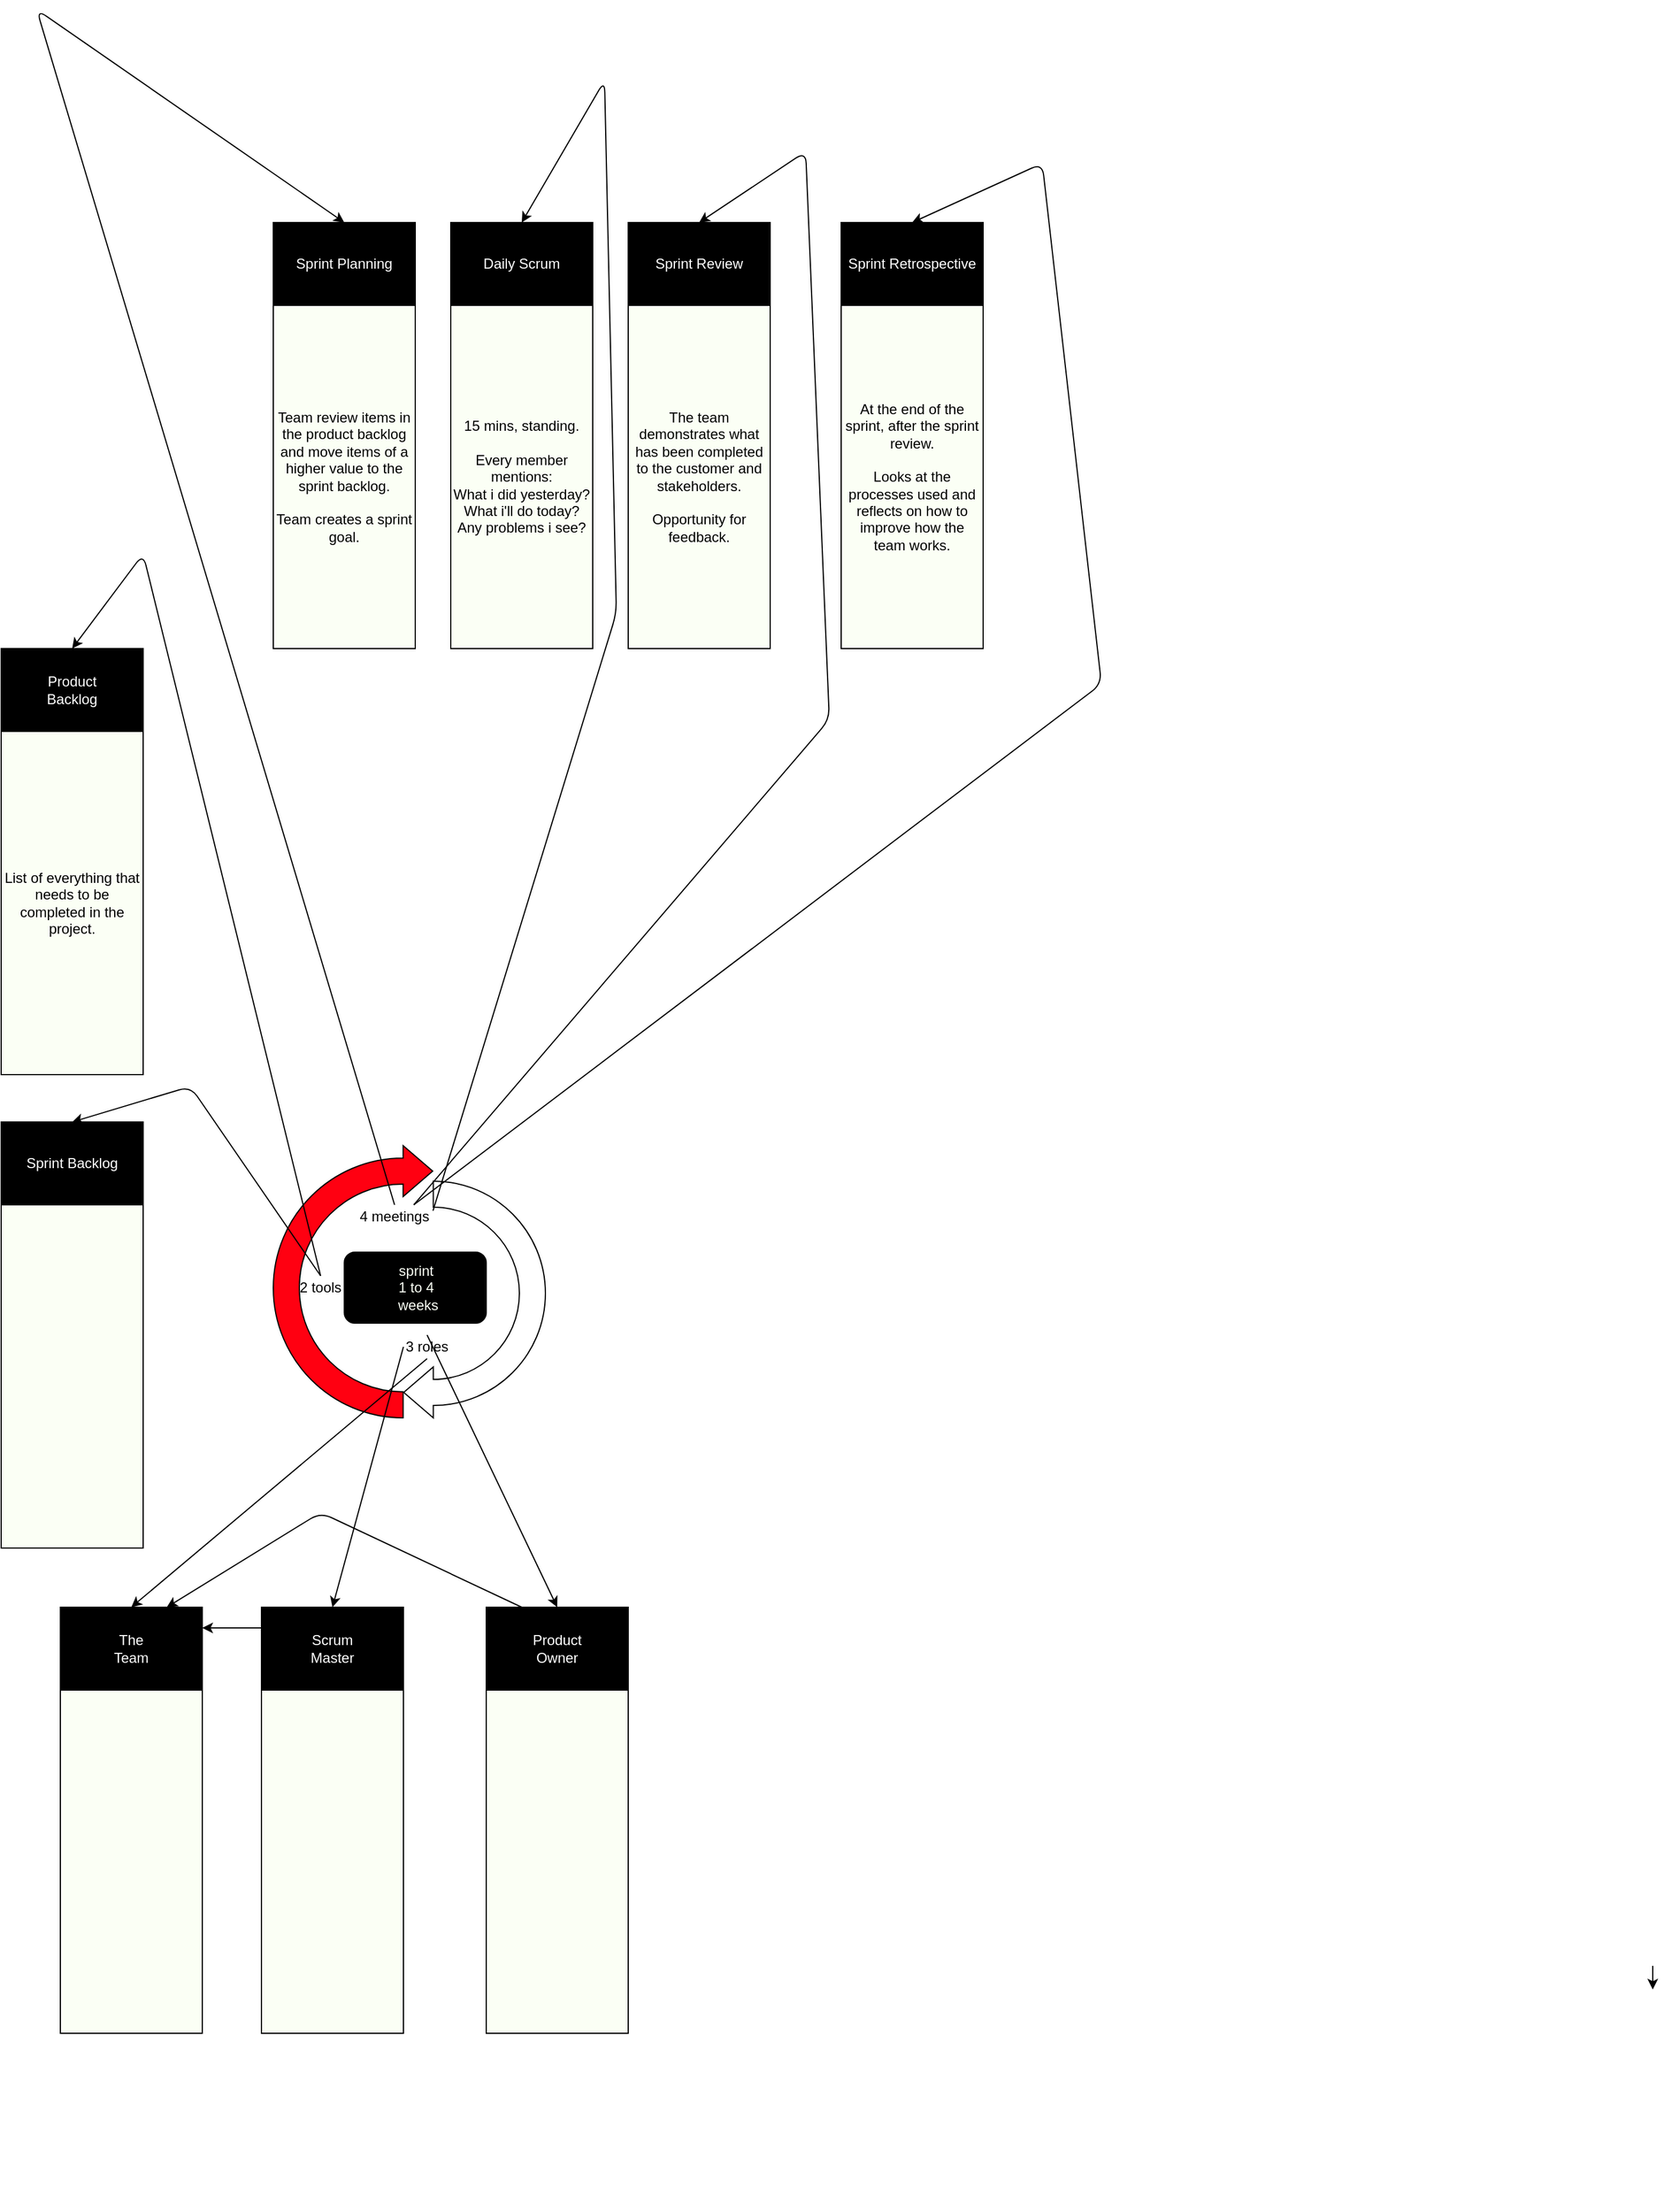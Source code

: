 <mxfile version="13.10.8" type="github">
  <diagram id="nNY8WfsLUdl8HgaFd1VL" name="Page-1">
    <mxGraphModel dx="1303" dy="1882" grid="1" gridSize="10" guides="1" tooltips="1" connect="1" arrows="1" fold="1" page="1" pageScale="1" pageWidth="850" pageHeight="1100" math="0" shadow="0">
      <root>
        <mxCell id="0" />
        <mxCell id="1" parent="0" />
        <mxCell id="WNohDacFWRxzgRTMP_bQ-2" value="" style="html=1;shadow=0;dashed=0;align=center;verticalAlign=middle;shape=mxgraph.arrows2.uTurnArrow;dy=11;arrowHead=43;dx2=25;fillColor=#FF0011;" vertex="1" parent="1">
          <mxGeometry x="310" y="500" width="100" height="230" as="geometry" />
        </mxCell>
        <mxCell id="WNohDacFWRxzgRTMP_bQ-3" value="" style="html=1;shadow=0;dashed=0;align=center;verticalAlign=middle;shape=mxgraph.arrows2.uTurnArrow;dy=11;arrowHead=43;dx2=25;rotation=-180;fillColor=#FFFFFF;" vertex="1" parent="1">
          <mxGeometry x="460" y="530" width="80" height="200" as="geometry" />
        </mxCell>
        <mxCell id="WNohDacFWRxzgRTMP_bQ-4" value="" style="rounded=1;whiteSpace=wrap;html=1;fillColor=#000000;" vertex="1" parent="1">
          <mxGeometry x="370" y="590" width="120" height="60" as="geometry" />
        </mxCell>
        <mxCell id="WNohDacFWRxzgRTMP_bQ-5" value="&lt;font color=&quot;#fbfff5&quot;&gt;sprint&amp;nbsp;&lt;br&gt;1 to 4&amp;nbsp; weeks&lt;/font&gt;" style="text;html=1;strokeColor=none;fillColor=none;align=center;verticalAlign=middle;whiteSpace=wrap;rounded=0;" vertex="1" parent="1">
          <mxGeometry x="405" y="610" width="55" height="20" as="geometry" />
        </mxCell>
        <mxCell id="WNohDacFWRxzgRTMP_bQ-6" value="2 tools" style="text;html=1;strokeColor=none;fillColor=none;align=center;verticalAlign=middle;whiteSpace=wrap;rounded=0;" vertex="1" parent="1">
          <mxGeometry x="330" y="610" width="40" height="20" as="geometry" />
        </mxCell>
        <mxCell id="WNohDacFWRxzgRTMP_bQ-7" value="3 roles" style="text;html=1;strokeColor=none;fillColor=none;align=center;verticalAlign=middle;whiteSpace=wrap;rounded=0;" vertex="1" parent="1">
          <mxGeometry x="420" y="660" width="40" height="20" as="geometry" />
        </mxCell>
        <mxCell id="WNohDacFWRxzgRTMP_bQ-8" value="4 meetings" style="text;html=1;strokeColor=none;fillColor=none;align=center;verticalAlign=middle;whiteSpace=wrap;rounded=0;" vertex="1" parent="1">
          <mxGeometry x="380" y="550" width="65" height="20" as="geometry" />
        </mxCell>
        <mxCell id="WNohDacFWRxzgRTMP_bQ-9" value="&lt;font color=&quot;#ffffff&quot;&gt;Sprint Backlog&lt;/font&gt;" style="rounded=0;whiteSpace=wrap;html=1;fillColor=#000000;" vertex="1" parent="1">
          <mxGeometry x="80" y="480" width="120" height="70" as="geometry" />
        </mxCell>
        <mxCell id="WNohDacFWRxzgRTMP_bQ-10" value="" style="rounded=0;whiteSpace=wrap;html=1;fillColor=#FBFFF5;" vertex="1" parent="1">
          <mxGeometry x="80" y="550" width="120" height="290" as="geometry" />
        </mxCell>
        <mxCell id="WNohDacFWRxzgRTMP_bQ-11" value="&lt;font color=&quot;#ffffff&quot;&gt;Product&lt;br&gt;Backlog&lt;br&gt;&lt;/font&gt;" style="rounded=0;whiteSpace=wrap;html=1;fillColor=#000000;" vertex="1" parent="1">
          <mxGeometry x="80" y="80" width="120" height="70" as="geometry" />
        </mxCell>
        <mxCell id="WNohDacFWRxzgRTMP_bQ-12" value="List of everything that needs to be completed in the project." style="rounded=0;whiteSpace=wrap;html=1;fillColor=#FBFFF5;" vertex="1" parent="1">
          <mxGeometry x="80" y="150" width="120" height="290" as="geometry" />
        </mxCell>
        <mxCell id="WNohDacFWRxzgRTMP_bQ-13" value="&lt;font color=&quot;#ffffff&quot;&gt;The&lt;br&gt;Team&lt;br&gt;&lt;/font&gt;" style="rounded=0;whiteSpace=wrap;html=1;fillColor=#000000;" vertex="1" parent="1">
          <mxGeometry x="130" y="890" width="120" height="70" as="geometry" />
        </mxCell>
        <mxCell id="WNohDacFWRxzgRTMP_bQ-14" value="" style="rounded=0;whiteSpace=wrap;html=1;fillColor=#FBFFF5;" vertex="1" parent="1">
          <mxGeometry x="130" y="960" width="120" height="290" as="geometry" />
        </mxCell>
        <mxCell id="WNohDacFWRxzgRTMP_bQ-15" value="&lt;font color=&quot;#ffffff&quot;&gt;Scrum&lt;br&gt;Master&lt;br&gt;&lt;/font&gt;" style="rounded=0;whiteSpace=wrap;html=1;fillColor=#000000;" vertex="1" parent="1">
          <mxGeometry x="300" y="890" width="120" height="70" as="geometry" />
        </mxCell>
        <mxCell id="WNohDacFWRxzgRTMP_bQ-16" value="" style="rounded=0;whiteSpace=wrap;html=1;fillColor=#FBFFF5;" vertex="1" parent="1">
          <mxGeometry x="300" y="960" width="120" height="290" as="geometry" />
        </mxCell>
        <mxCell id="WNohDacFWRxzgRTMP_bQ-17" value="&lt;font color=&quot;#ffffff&quot;&gt;Product&lt;br&gt;Owner&lt;br&gt;&lt;/font&gt;" style="rounded=0;whiteSpace=wrap;html=1;fillColor=#000000;" vertex="1" parent="1">
          <mxGeometry x="490" y="890" width="120" height="70" as="geometry" />
        </mxCell>
        <mxCell id="WNohDacFWRxzgRTMP_bQ-18" value="" style="rounded=0;whiteSpace=wrap;html=1;fillColor=#FBFFF5;" vertex="1" parent="1">
          <mxGeometry x="490" y="960" width="120" height="290" as="geometry" />
        </mxCell>
        <mxCell id="WNohDacFWRxzgRTMP_bQ-20" value="&lt;font color=&quot;#ffffff&quot;&gt;Sprint Planning&lt;/font&gt;" style="rounded=0;whiteSpace=wrap;html=1;fillColor=#000000;" vertex="1" parent="1">
          <mxGeometry x="310" y="-280" width="120" height="70" as="geometry" />
        </mxCell>
        <mxCell id="WNohDacFWRxzgRTMP_bQ-21" value="Team review items in the product backlog&lt;br&gt;and move items of a higher value to the sprint backlog.&lt;br&gt;&lt;br&gt;Team creates a sprint goal." style="rounded=0;whiteSpace=wrap;html=1;fillColor=#FBFFF5;" vertex="1" parent="1">
          <mxGeometry x="310" y="-210" width="120" height="290" as="geometry" />
        </mxCell>
        <mxCell id="WNohDacFWRxzgRTMP_bQ-22" value="&lt;font color=&quot;#ffffff&quot;&gt;Daily Scrum&lt;/font&gt;" style="rounded=0;whiteSpace=wrap;html=1;fillColor=#000000;" vertex="1" parent="1">
          <mxGeometry x="460" y="-280" width="120" height="70" as="geometry" />
        </mxCell>
        <mxCell id="WNohDacFWRxzgRTMP_bQ-23" value="15 mins, standing.&lt;br&gt;&lt;br&gt;Every member mentions:&lt;br&gt;What i did yesterday?&lt;br&gt;What i&#39;ll do today?&lt;br&gt;Any problems i see?" style="rounded=0;whiteSpace=wrap;html=1;fillColor=#FBFFF5;" vertex="1" parent="1">
          <mxGeometry x="460" y="-210" width="120" height="290" as="geometry" />
        </mxCell>
        <mxCell id="WNohDacFWRxzgRTMP_bQ-24" value="&lt;font color=&quot;#ffffff&quot;&gt;Sprint Review&lt;/font&gt;" style="rounded=0;whiteSpace=wrap;html=1;fillColor=#000000;" vertex="1" parent="1">
          <mxGeometry x="610" y="-280" width="120" height="70" as="geometry" />
        </mxCell>
        <mxCell id="WNohDacFWRxzgRTMP_bQ-25" value="The team demonstrates what has been completed to the customer and stakeholders.&lt;br&gt;&lt;br&gt;Opportunity for feedback." style="rounded=0;whiteSpace=wrap;html=1;fillColor=#FBFFF5;" vertex="1" parent="1">
          <mxGeometry x="610" y="-210" width="120" height="290" as="geometry" />
        </mxCell>
        <mxCell id="WNohDacFWRxzgRTMP_bQ-26" value="&lt;font color=&quot;#ffffff&quot;&gt;Sprint Retrospective&lt;/font&gt;" style="rounded=0;whiteSpace=wrap;html=1;fillColor=#000000;" vertex="1" parent="1">
          <mxGeometry x="790" y="-280" width="120" height="70" as="geometry" />
        </mxCell>
        <mxCell id="WNohDacFWRxzgRTMP_bQ-27" value="At the end of the sprint, after the sprint review.&lt;br&gt;&lt;br&gt;Looks at the processes used and reflects on how to improve how the team works." style="rounded=0;whiteSpace=wrap;html=1;fillColor=#FBFFF5;" vertex="1" parent="1">
          <mxGeometry x="790" y="-210" width="120" height="290" as="geometry" />
        </mxCell>
        <mxCell id="WNohDacFWRxzgRTMP_bQ-28" value="" style="endArrow=classic;html=1;exitX=0.5;exitY=0;exitDx=0;exitDy=0;entryX=0.5;entryY=0;entryDx=0;entryDy=0;" edge="1" parent="1" source="WNohDacFWRxzgRTMP_bQ-8" target="WNohDacFWRxzgRTMP_bQ-20">
          <mxGeometry width="50" height="50" relative="1" as="geometry">
            <mxPoint x="430" y="430" as="sourcePoint" />
            <mxPoint x="180" y="-330" as="targetPoint" />
            <Array as="points">
              <mxPoint x="110" y="-460" />
            </Array>
          </mxGeometry>
        </mxCell>
        <mxCell id="WNohDacFWRxzgRTMP_bQ-29" value="" style="endArrow=classic;html=1;exitX=1;exitY=0.25;exitDx=0;exitDy=0;entryX=0.5;entryY=0;entryDx=0;entryDy=0;" edge="1" parent="1" source="WNohDacFWRxzgRTMP_bQ-8" target="WNohDacFWRxzgRTMP_bQ-22">
          <mxGeometry width="50" height="50" relative="1" as="geometry">
            <mxPoint x="430" y="760" as="sourcePoint" />
            <mxPoint x="480" y="710" as="targetPoint" />
            <Array as="points">
              <mxPoint x="600" y="50" />
              <mxPoint x="590" y="-400" />
            </Array>
          </mxGeometry>
        </mxCell>
        <mxCell id="WNohDacFWRxzgRTMP_bQ-30" value="" style="endArrow=classic;html=1;exitX=0.75;exitY=0;exitDx=0;exitDy=0;entryX=0.5;entryY=0;entryDx=0;entryDy=0;" edge="1" parent="1" source="WNohDacFWRxzgRTMP_bQ-8" target="WNohDacFWRxzgRTMP_bQ-24">
          <mxGeometry width="50" height="50" relative="1" as="geometry">
            <mxPoint x="430" y="430" as="sourcePoint" />
            <mxPoint x="480" y="380" as="targetPoint" />
            <Array as="points">
              <mxPoint x="780" y="140" />
              <mxPoint x="760" y="-340" />
            </Array>
          </mxGeometry>
        </mxCell>
        <mxCell id="WNohDacFWRxzgRTMP_bQ-31" value="" style="endArrow=classic;html=1;exitX=0.75;exitY=0;exitDx=0;exitDy=0;entryX=0.5;entryY=0;entryDx=0;entryDy=0;" edge="1" parent="1" source="WNohDacFWRxzgRTMP_bQ-8" target="WNohDacFWRxzgRTMP_bQ-26">
          <mxGeometry width="50" height="50" relative="1" as="geometry">
            <mxPoint x="430" y="750" as="sourcePoint" />
            <mxPoint x="480" y="700" as="targetPoint" />
            <Array as="points">
              <mxPoint x="1010" y="110" />
              <mxPoint x="960" y="-330" />
            </Array>
          </mxGeometry>
        </mxCell>
        <mxCell id="WNohDacFWRxzgRTMP_bQ-32" value="" style="endArrow=classic;html=1;exitX=0.5;exitY=0;exitDx=0;exitDy=0;entryX=0.5;entryY=0;entryDx=0;entryDy=0;" edge="1" parent="1" source="WNohDacFWRxzgRTMP_bQ-6" target="WNohDacFWRxzgRTMP_bQ-11">
          <mxGeometry width="50" height="50" relative="1" as="geometry">
            <mxPoint x="430" y="580" as="sourcePoint" />
            <mxPoint x="480" y="530" as="targetPoint" />
            <Array as="points">
              <mxPoint x="200" />
            </Array>
          </mxGeometry>
        </mxCell>
        <mxCell id="WNohDacFWRxzgRTMP_bQ-33" value="" style="endArrow=classic;html=1;exitX=0.5;exitY=0;exitDx=0;exitDy=0;entryX=0.5;entryY=0;entryDx=0;entryDy=0;" edge="1" parent="1" source="WNohDacFWRxzgRTMP_bQ-6" target="WNohDacFWRxzgRTMP_bQ-9">
          <mxGeometry width="50" height="50" relative="1" as="geometry">
            <mxPoint x="430" y="580" as="sourcePoint" />
            <mxPoint x="480" y="530" as="targetPoint" />
            <Array as="points">
              <mxPoint x="240" y="450" />
            </Array>
          </mxGeometry>
        </mxCell>
        <mxCell id="WNohDacFWRxzgRTMP_bQ-34" value="" style="endArrow=classic;html=1;exitX=0.5;exitY=1;exitDx=0;exitDy=0;entryX=0.5;entryY=0;entryDx=0;entryDy=0;" edge="1" parent="1" source="WNohDacFWRxzgRTMP_bQ-7" target="WNohDacFWRxzgRTMP_bQ-13">
          <mxGeometry width="50" height="50" relative="1" as="geometry">
            <mxPoint x="430" y="910" as="sourcePoint" />
            <mxPoint x="480" y="860" as="targetPoint" />
          </mxGeometry>
        </mxCell>
        <mxCell id="WNohDacFWRxzgRTMP_bQ-35" value="" style="endArrow=classic;html=1;exitX=0;exitY=0.5;exitDx=0;exitDy=0;entryX=0.5;entryY=0;entryDx=0;entryDy=0;" edge="1" parent="1" source="WNohDacFWRxzgRTMP_bQ-7" target="WNohDacFWRxzgRTMP_bQ-15">
          <mxGeometry width="50" height="50" relative="1" as="geometry">
            <mxPoint x="430" y="910" as="sourcePoint" />
            <mxPoint x="480" y="860" as="targetPoint" />
          </mxGeometry>
        </mxCell>
        <mxCell id="WNohDacFWRxzgRTMP_bQ-36" value="" style="endArrow=classic;html=1;exitX=0.5;exitY=0;exitDx=0;exitDy=0;entryX=0.5;entryY=0;entryDx=0;entryDy=0;" edge="1" parent="1" source="WNohDacFWRxzgRTMP_bQ-7" target="WNohDacFWRxzgRTMP_bQ-17">
          <mxGeometry width="50" height="50" relative="1" as="geometry">
            <mxPoint x="430" y="910" as="sourcePoint" />
            <mxPoint x="480" y="860" as="targetPoint" />
          </mxGeometry>
        </mxCell>
        <mxCell id="WNohDacFWRxzgRTMP_bQ-37" value="" style="endArrow=classic;html=1;exitX=0.25;exitY=0;exitDx=0;exitDy=0;entryX=0.75;entryY=0;entryDx=0;entryDy=0;" edge="1" parent="1" source="WNohDacFWRxzgRTMP_bQ-17" target="WNohDacFWRxzgRTMP_bQ-13">
          <mxGeometry width="50" height="50" relative="1" as="geometry">
            <mxPoint x="430" y="910" as="sourcePoint" />
            <mxPoint x="480" y="860" as="targetPoint" />
            <Array as="points">
              <mxPoint x="350" y="810" />
            </Array>
          </mxGeometry>
        </mxCell>
        <mxCell id="WNohDacFWRxzgRTMP_bQ-38" value="" style="endArrow=classic;html=1;exitX=0;exitY=0.25;exitDx=0;exitDy=0;entryX=1;entryY=0.25;entryDx=0;entryDy=0;" edge="1" parent="1" source="WNohDacFWRxzgRTMP_bQ-15" target="WNohDacFWRxzgRTMP_bQ-13">
          <mxGeometry width="50" height="50" relative="1" as="geometry">
            <mxPoint x="430" y="910" as="sourcePoint" />
            <mxPoint x="480" y="860" as="targetPoint" />
            <Array as="points" />
          </mxGeometry>
        </mxCell>
        <mxCell id="WNohDacFWRxzgRTMP_bQ-49" style="edgeStyle=orthogonalEdgeStyle;rounded=0;orthogonalLoop=1;jettySize=auto;html=1;" edge="1" parent="1">
          <mxGeometry relative="1" as="geometry">
            <mxPoint x="1476" y="1193" as="sourcePoint" />
            <mxPoint x="1476" y="1213" as="targetPoint" />
          </mxGeometry>
        </mxCell>
        <mxCell id="WNohDacFWRxzgRTMP_bQ-47" value="" style="shape=image;verticalLabelPosition=bottom;labelBackgroundColor=#ffffff;verticalAlign=top;aspect=fixed;imageAspect=0;image=https://cdn.myminifactory.com/assets/object-assets/5ce84d8a757e7/images/720X720-wolwerito.jpg;" vertex="1" parent="1">
          <mxGeometry x="610" y="570" width="320" height="320" as="geometry" />
        </mxCell>
        <mxCell id="WNohDacFWRxzgRTMP_bQ-51" value="" style="shape=image;verticalLabelPosition=bottom;labelBackgroundColor=#ffffff;verticalAlign=top;aspect=fixed;imageAspect=0;image=https://preview.redd.it/qb4tphbdc2141.jpg?width=640&amp;crop=smart&amp;auto=webp&amp;s=ef13e5bfb2a57e3e61f16b6abc205235009aa3bf;" vertex="1" parent="1">
          <mxGeometry x="610" y="880" width="499" height="520" as="geometry" />
        </mxCell>
      </root>
    </mxGraphModel>
  </diagram>
</mxfile>
